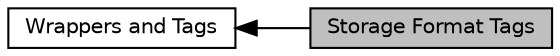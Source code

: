 digraph "Storage Format Tags"
{
  edge [fontname="Helvetica",fontsize="10",labelfontname="Helvetica",labelfontsize="10"];
  node [fontname="Helvetica",fontsize="10",shape=box];
  rankdir=LR;
  Node2 [label="Wrappers and Tags",height=0.2,width=0.4,color="black", fillcolor="white", style="filled",URL="$group__wrappers__and__tags.html",tooltip=" "];
  Node1 [label="Storage Format Tags",height=0.2,width=0.4,color="black", fillcolor="grey75", style="filled", fontcolor="black",tooltip="Data structures used to tag data types."];
  Node2->Node1 [shape=plaintext, dir="back", style="solid"];
}
